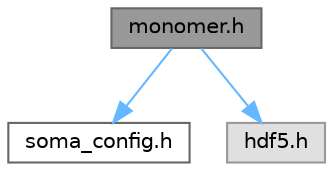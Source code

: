 digraph "monomer.h"
{
 // LATEX_PDF_SIZE
  bgcolor="transparent";
  edge [fontname=Helvetica,fontsize=10,labelfontname=Helvetica,labelfontsize=10];
  node [fontname=Helvetica,fontsize=10,shape=box,height=0.2,width=0.4];
  Node1 [label="monomer.h",height=0.2,width=0.4,color="gray40", fillcolor="grey60", style="filled", fontcolor="black",tooltip="Collection of code for Monomer struct."];
  Node1 -> Node2 [color="steelblue1",style="solid"];
  Node2 [label="soma_config.h",height=0.2,width=0.4,color="grey40", fillcolor="white", style="filled",URL="$soma__config_8h.html",tooltip="configuration variables for SOMA File is configured by CMAKE."];
  Node1 -> Node3 [color="steelblue1",style="solid"];
  Node3 [label="hdf5.h",height=0.2,width=0.4,color="grey60", fillcolor="#E0E0E0", style="filled",tooltip=" "];
}
